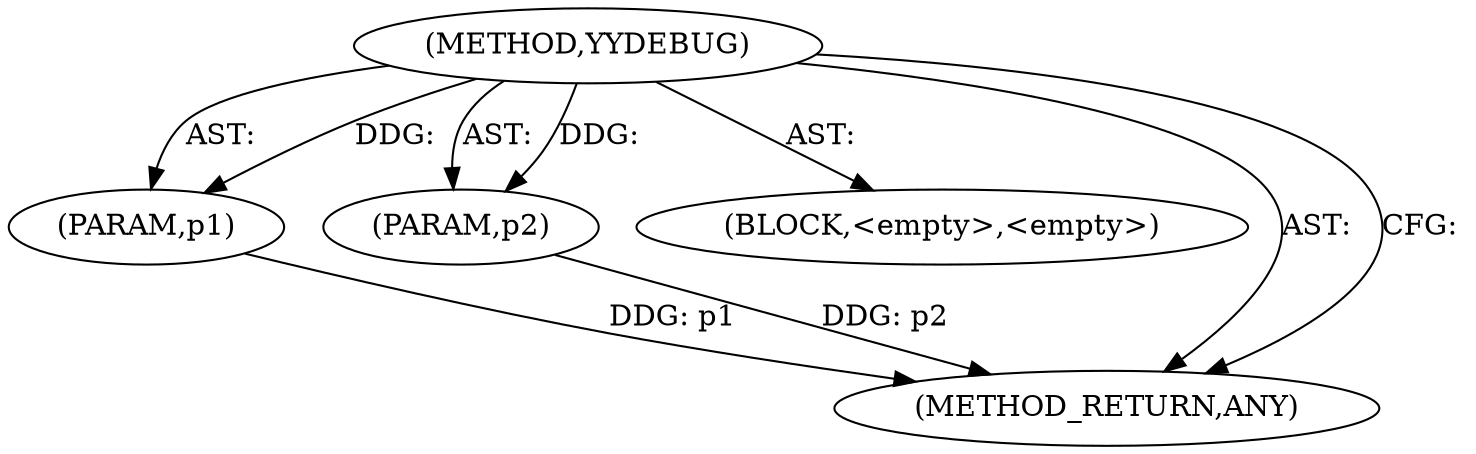 digraph "YYDEBUG" {  
"3350" [label = <(METHOD,YYDEBUG)> ]
"3351" [label = <(PARAM,p1)> ]
"3352" [label = <(PARAM,p2)> ]
"3353" [label = <(BLOCK,&lt;empty&gt;,&lt;empty&gt;)> ]
"3354" [label = <(METHOD_RETURN,ANY)> ]
  "3350" -> "3351"  [ label = "AST: "] 
  "3350" -> "3353"  [ label = "AST: "] 
  "3350" -> "3352"  [ label = "AST: "] 
  "3350" -> "3354"  [ label = "AST: "] 
  "3350" -> "3354"  [ label = "CFG: "] 
  "3351" -> "3354"  [ label = "DDG: p1"] 
  "3352" -> "3354"  [ label = "DDG: p2"] 
  "3350" -> "3351"  [ label = "DDG: "] 
  "3350" -> "3352"  [ label = "DDG: "] 
}
